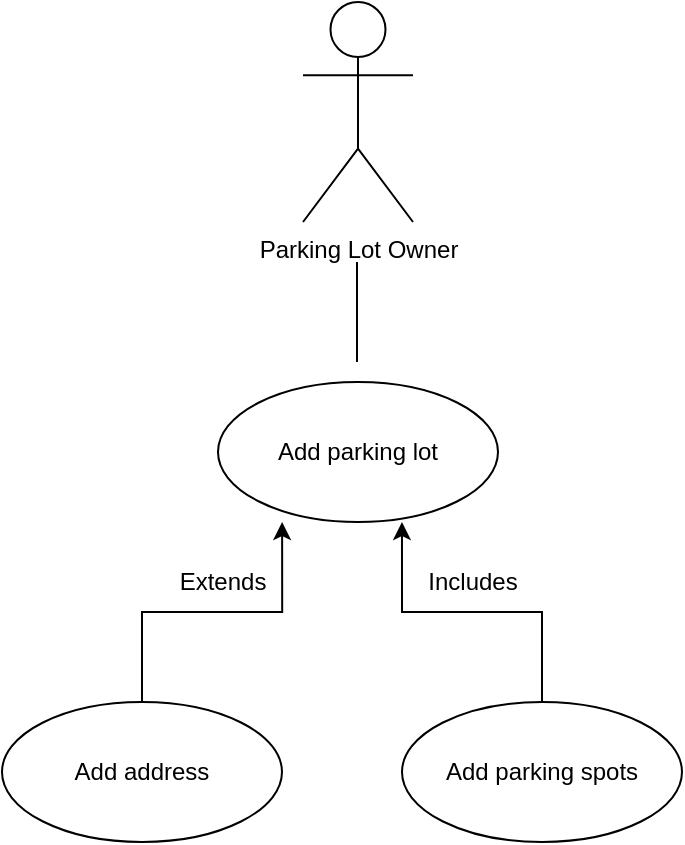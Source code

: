<mxfile version="14.3.0" type="github">
  <diagram id="gwgoUvpOe-UOcPh5c2ci" name="Page-1">
    <mxGraphModel dx="868" dy="482" grid="1" gridSize="10" guides="1" tooltips="1" connect="1" arrows="1" fold="1" page="1" pageScale="1" pageWidth="850" pageHeight="1100" math="0" shadow="0">
      <root>
        <mxCell id="0" />
        <mxCell id="1" parent="0" />
        <mxCell id="XvmZsbn7FNvlLioDLdkM-1" value="Parking Lot Owner" style="shape=umlActor;verticalLabelPosition=bottom;verticalAlign=top;html=1;" vertex="1" parent="1">
          <mxGeometry x="410.5" y="30" width="55" height="110" as="geometry" />
        </mxCell>
        <mxCell id="XvmZsbn7FNvlLioDLdkM-2" value="Add parking lot" style="ellipse;whiteSpace=wrap;html=1;" vertex="1" parent="1">
          <mxGeometry x="368" y="220" width="140" height="70" as="geometry" />
        </mxCell>
        <mxCell id="XvmZsbn7FNvlLioDLdkM-6" style="edgeStyle=orthogonalEdgeStyle;rounded=0;orthogonalLoop=1;jettySize=auto;html=1;exitX=0.5;exitY=0;exitDx=0;exitDy=0;entryX=0.229;entryY=1;entryDx=0;entryDy=0;entryPerimeter=0;" edge="1" parent="1" source="XvmZsbn7FNvlLioDLdkM-3" target="XvmZsbn7FNvlLioDLdkM-2">
          <mxGeometry relative="1" as="geometry" />
        </mxCell>
        <mxCell id="XvmZsbn7FNvlLioDLdkM-3" value="Add address" style="ellipse;whiteSpace=wrap;html=1;" vertex="1" parent="1">
          <mxGeometry x="260" y="380" width="140" height="70" as="geometry" />
        </mxCell>
        <mxCell id="XvmZsbn7FNvlLioDLdkM-7" style="edgeStyle=orthogonalEdgeStyle;rounded=0;orthogonalLoop=1;jettySize=auto;html=1;exitX=0.5;exitY=0;exitDx=0;exitDy=0;entryX=0.657;entryY=1;entryDx=0;entryDy=0;entryPerimeter=0;" edge="1" parent="1" source="XvmZsbn7FNvlLioDLdkM-4" target="XvmZsbn7FNvlLioDLdkM-2">
          <mxGeometry relative="1" as="geometry" />
        </mxCell>
        <mxCell id="XvmZsbn7FNvlLioDLdkM-4" value="Add parking spots" style="ellipse;whiteSpace=wrap;html=1;" vertex="1" parent="1">
          <mxGeometry x="460" y="380" width="140" height="70" as="geometry" />
        </mxCell>
        <mxCell id="XvmZsbn7FNvlLioDLdkM-8" value="Extends" style="text;html=1;align=center;verticalAlign=middle;resizable=0;points=[];autosize=1;" vertex="1" parent="1">
          <mxGeometry x="340" y="310" width="60" height="20" as="geometry" />
        </mxCell>
        <mxCell id="XvmZsbn7FNvlLioDLdkM-9" value="Includes" style="text;html=1;align=center;verticalAlign=middle;resizable=0;points=[];autosize=1;" vertex="1" parent="1">
          <mxGeometry x="465" y="310" width="60" height="20" as="geometry" />
        </mxCell>
        <mxCell id="XvmZsbn7FNvlLioDLdkM-11" value="" style="endArrow=none;html=1;" edge="1" parent="1">
          <mxGeometry width="50" height="50" relative="1" as="geometry">
            <mxPoint x="437.5" y="210" as="sourcePoint" />
            <mxPoint x="437.5" y="160" as="targetPoint" />
          </mxGeometry>
        </mxCell>
      </root>
    </mxGraphModel>
  </diagram>
</mxfile>
